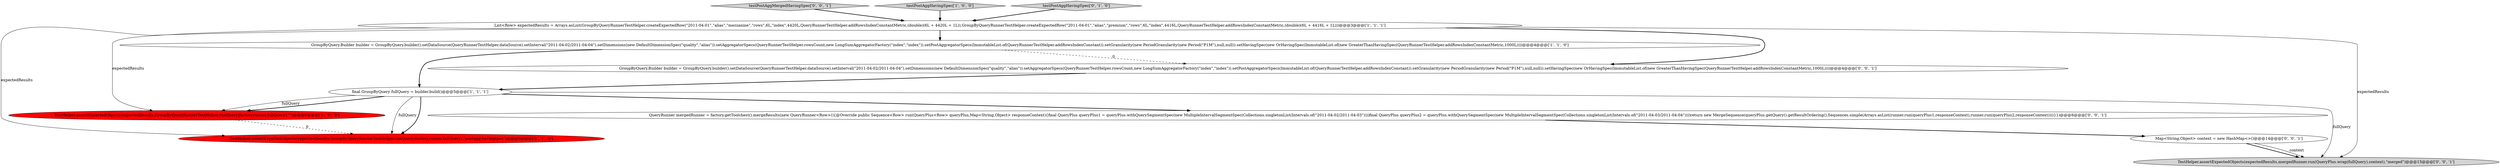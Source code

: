 digraph {
5 [style = filled, label = "TestHelper.assertExpectedObjects(expectedResults,GroupByQueryRunnerTestHelper.runQuery(factory,runner,fullQuery),\"postagg-havingspec\")@@@6@@@['0', '1', '0']", fillcolor = red, shape = ellipse image = "AAA1AAABBB2BBB"];
9 [style = filled, label = "Map<String,Object> context = new HashMap<>()@@@14@@@['0', '0', '1']", fillcolor = white, shape = ellipse image = "AAA0AAABBB3BBB"];
8 [style = filled, label = "testPostAggMergedHavingSpec['0', '0', '1']", fillcolor = lightgray, shape = diamond image = "AAA0AAABBB3BBB"];
10 [style = filled, label = "GroupByQuery.Builder builder = GroupByQuery.builder().setDataSource(QueryRunnerTestHelper.dataSource).setInterval(\"2011-04-02/2011-04-04\").setDimensions(new DefaultDimensionSpec(\"quality\",\"alias\")).setAggregatorSpecs(QueryRunnerTestHelper.rowsCount,new LongSumAggregatorFactory(\"index\",\"index\")).setPostAggregatorSpecs(ImmutableList.of(QueryRunnerTestHelper.addRowsIndexConstant)).setGranularity(new PeriodGranularity(new Period(\"P1M\"),null,null)).setHavingSpec(new OrHavingSpec(ImmutableList.of(new GreaterThanHavingSpec(QueryRunnerTestHelper.addRowsIndexConstantMetric,1000L))))@@@4@@@['0', '0', '1']", fillcolor = white, shape = ellipse image = "AAA0AAABBB3BBB"];
11 [style = filled, label = "TestHelper.assertExpectedObjects(expectedResults,mergedRunner.run(QueryPlus.wrap(fullQuery),context),\"merged\")@@@15@@@['0', '0', '1']", fillcolor = lightgray, shape = ellipse image = "AAA0AAABBB3BBB"];
0 [style = filled, label = "GroupByQuery.Builder builder = GroupByQuery.builder().setDataSource(QueryRunnerTestHelper.dataSource).setInterval(\"2011-04-02/2011-04-04\").setDimensions(new DefaultDimensionSpec(\"quality\",\"alias\")).setAggregatorSpecs(QueryRunnerTestHelper.rowsCount,new LongSumAggregatorFactory(\"index\",\"index\")).setPostAggregatorSpecs(ImmutableList.of(QueryRunnerTestHelper.addRowsIndexConstant)).setGranularity(new PeriodGranularity(new Period(\"P1M\"),null,null)).setHavingSpec(new OrHavingSpec(ImmutableList.of(new GreaterThanHavingSpec(QueryRunnerTestHelper.addRowsIndexConstantMetric,1000L))))@@@4@@@['1', '1', '0']", fillcolor = white, shape = ellipse image = "AAA0AAABBB1BBB"];
2 [style = filled, label = "List<Row> expectedResults = Arrays.asList(GroupByQueryRunnerTestHelper.createExpectedRow(\"2011-04-01\",\"alias\",\"mezzanine\",\"rows\",6L,\"index\",4420L,QueryRunnerTestHelper.addRowsIndexConstantMetric,(double)(6L + 4420L + 1L)),GroupByQueryRunnerTestHelper.createExpectedRow(\"2011-04-01\",\"alias\",\"premium\",\"rows\",6L,\"index\",4416L,QueryRunnerTestHelper.addRowsIndexConstantMetric,(double)(6L + 4416L + 1L)))@@@3@@@['1', '1', '1']", fillcolor = white, shape = ellipse image = "AAA0AAABBB1BBB"];
1 [style = filled, label = "TestHelper.assertExpectedObjects(expectedResults,GroupByQueryRunnerTestHelper.runQuery(factory,runner,fullQuery),\"\")@@@6@@@['1', '0', '0']", fillcolor = red, shape = ellipse image = "AAA1AAABBB1BBB"];
3 [style = filled, label = "testPostAggHavingSpec['1', '0', '0']", fillcolor = lightgray, shape = diamond image = "AAA0AAABBB1BBB"];
6 [style = filled, label = "testPostAggHavingSpec['0', '1', '0']", fillcolor = lightgray, shape = diamond image = "AAA0AAABBB2BBB"];
4 [style = filled, label = "final GroupByQuery fullQuery = builder.build()@@@5@@@['1', '1', '1']", fillcolor = white, shape = ellipse image = "AAA0AAABBB1BBB"];
7 [style = filled, label = "QueryRunner mergedRunner = factory.getToolchest().mergeResults(new QueryRunner<Row>(){@Override public Sequence<Row> run(QueryPlus<Row> queryPlus,Map<String,Object> responseContext){final QueryPlus queryPlus1 = queryPlus.withQuerySegmentSpec(new MultipleIntervalSegmentSpec(Collections.singletonList(Intervals.of(\"2011-04-02/2011-04-03\"))))final QueryPlus queryPlus2 = queryPlus.withQuerySegmentSpec(new MultipleIntervalSegmentSpec(Collections.singletonList(Intervals.of(\"2011-04-03/2011-04-04\"))))return new MergeSequence(queryPlus.getQuery().getResultOrdering(),Sequences.simple(Arrays.asList(runner.run(queryPlus1,responseContext),runner.run(queryPlus2,responseContext))))}})@@@6@@@['0', '0', '1']", fillcolor = white, shape = ellipse image = "AAA0AAABBB3BBB"];
2->11 [style = solid, label="expectedResults"];
1->5 [style = dashed, label="0"];
9->11 [style = bold, label=""];
2->10 [style = bold, label=""];
0->10 [style = dashed, label="0"];
4->7 [style = bold, label=""];
6->2 [style = bold, label=""];
7->9 [style = bold, label=""];
2->0 [style = bold, label=""];
2->1 [style = solid, label="expectedResults"];
3->2 [style = bold, label=""];
8->2 [style = bold, label=""];
0->4 [style = bold, label=""];
4->1 [style = solid, label="fullQuery"];
9->11 [style = solid, label="context"];
4->5 [style = solid, label="fullQuery"];
10->4 [style = bold, label=""];
4->1 [style = bold, label=""];
4->11 [style = solid, label="fullQuery"];
4->5 [style = bold, label=""];
2->5 [style = solid, label="expectedResults"];
}
